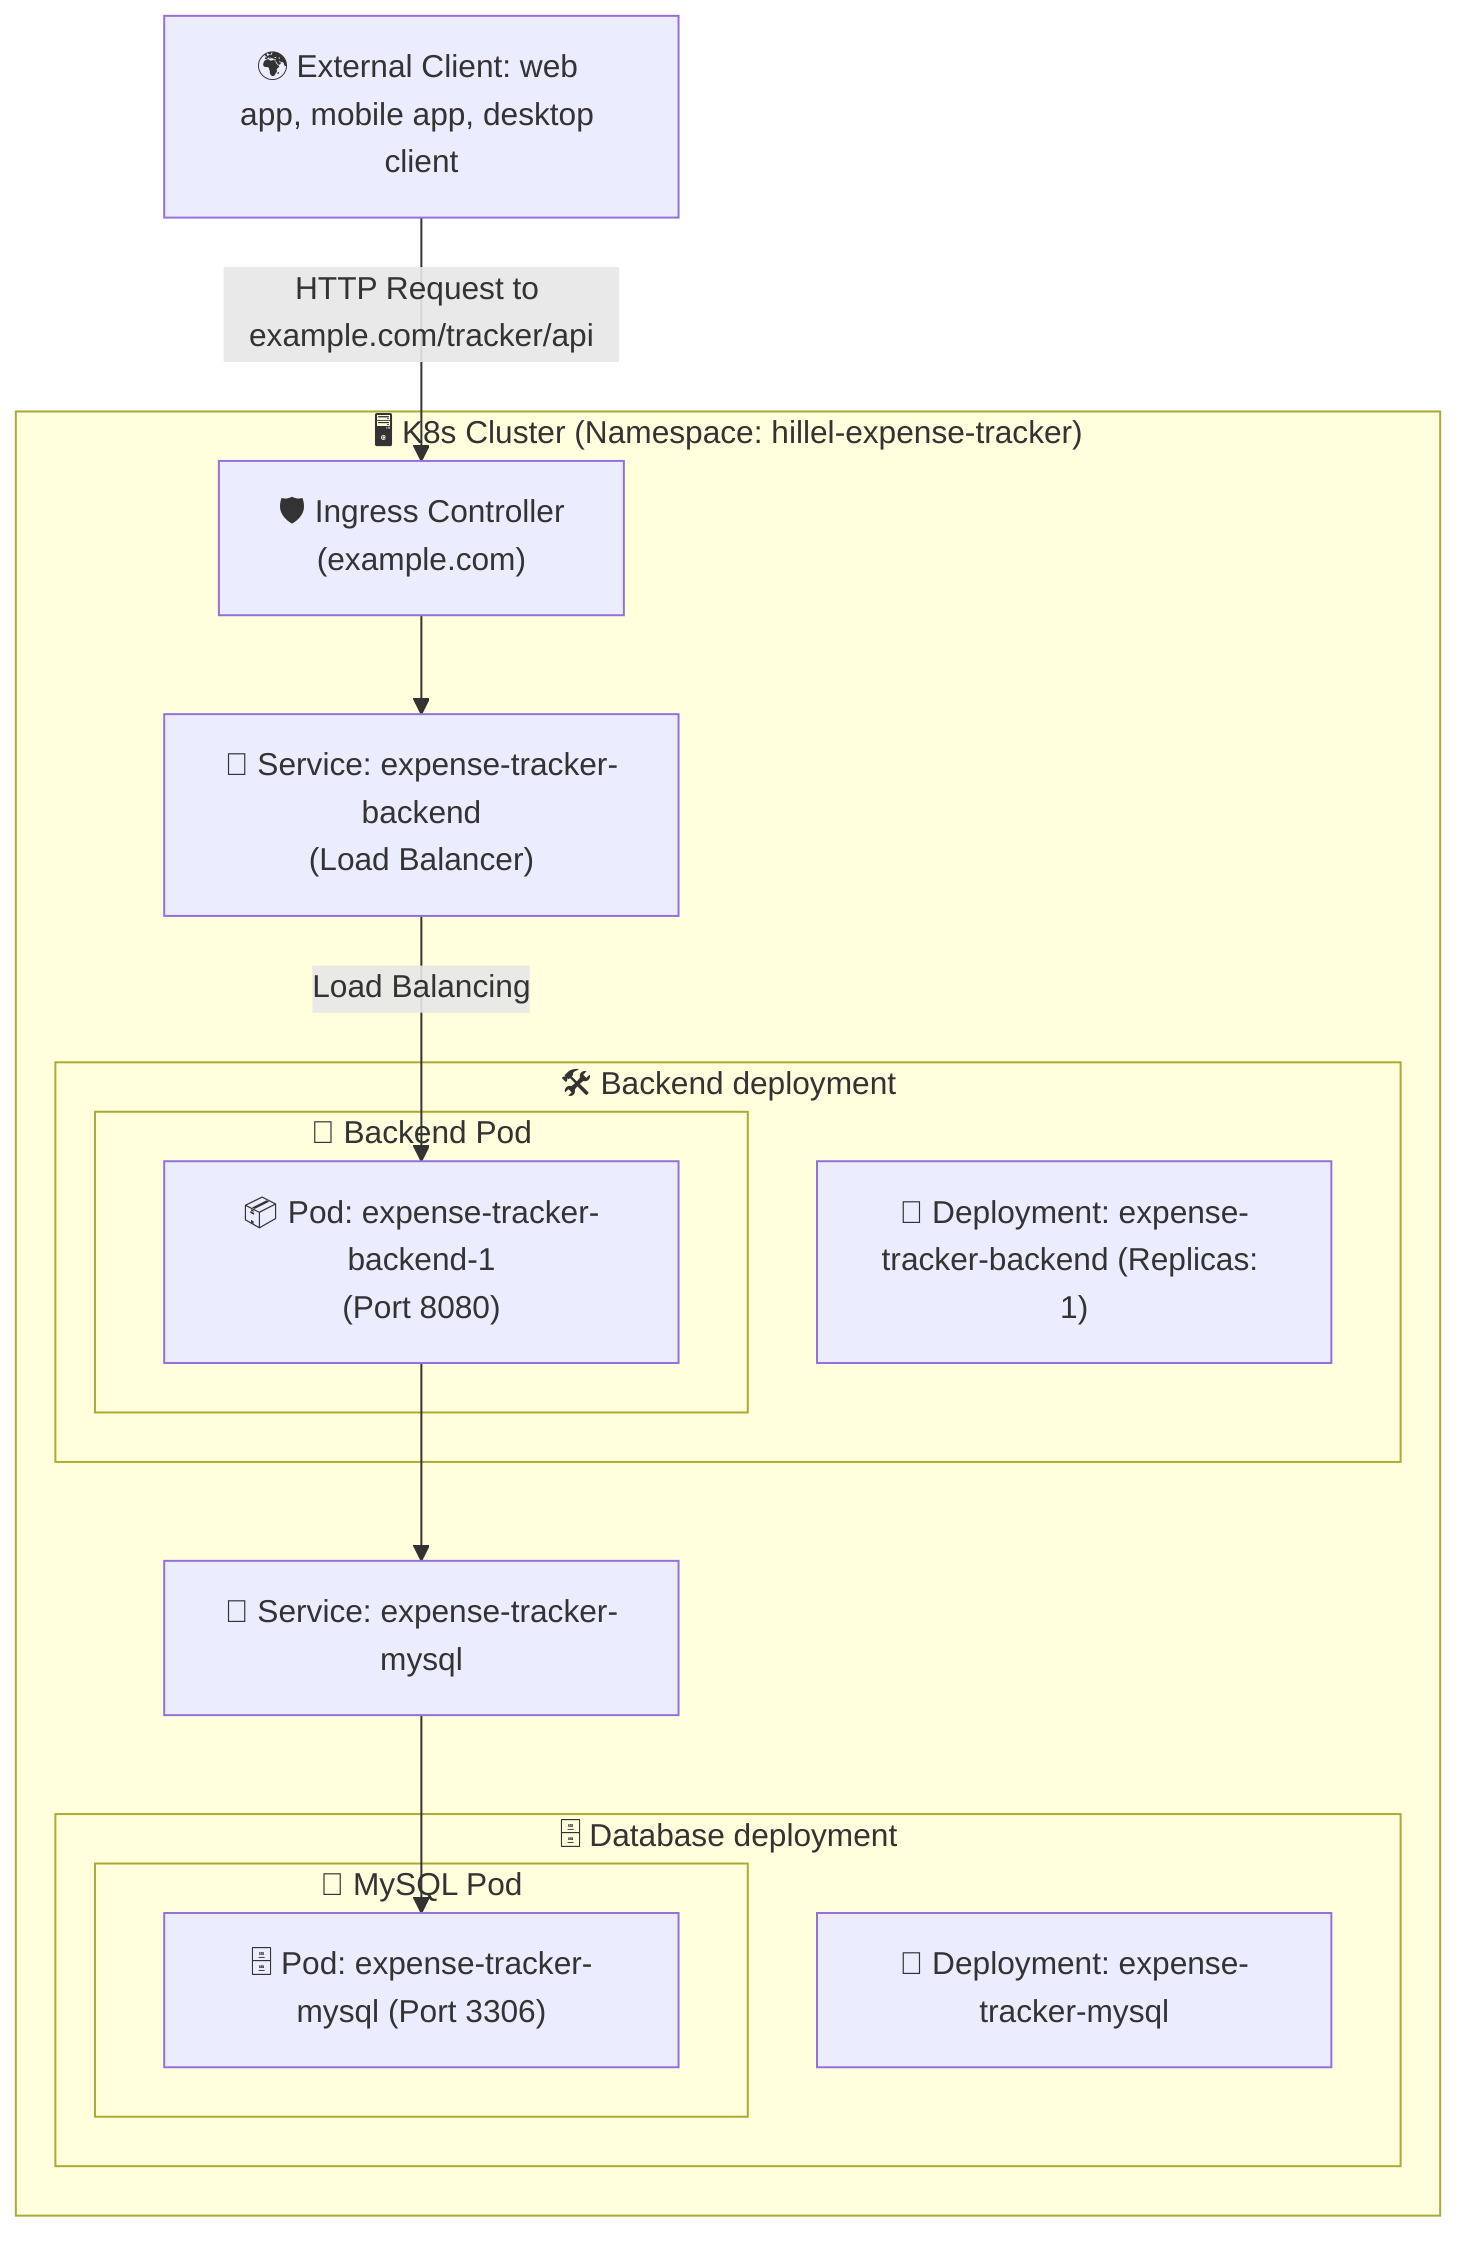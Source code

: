 flowchart TD
    subgraph subGraph0["🔄 Backend Pod"]
        BackendPod1["📦 Pod: expense-tracker-backend-1\n(Port 8080)"]
    end
    subgraph subGraph1["🛠️ Backend deployment"]
        BackendDeploy["🚀 Deployment: expense-tracker-backend (Replicas: 1)"]
        subGraph0
    end
    subgraph subGraph2["🔄 MySQL Pod"]
        MySQLPod["🗄️ Pod: expense-tracker-mysql (Port 3306)"]
    end
    subgraph subGraph3["🗄️ Database deployment"]
        MySQLDeploy["📀 Deployment: expense-tracker-mysql"]
        subGraph2
    end
    subgraph subGraph4["🖥️ K8s Cluster (Namespace: hillel-expense-tracker)"]
        Ingress
        BackendService["🔄 Service: expense-tracker-backend\n(Load Balancer)"]
        subGraph1
        MySQLService["🔄 Service: expense-tracker-mysql"]
        subGraph3
    end
    Client["🌍 External Client: web app, mobile app, desktop client"] -- "HTTP Request to example.com/tracker/api" --> Ingress["🛡️ Ingress Controller\n(example.com)"]
    Ingress --> BackendService
    BackendService -- Load Balancing --> BackendPod1
    BackendPod1 --> MySQLService
    MySQLService --> MySQLPod